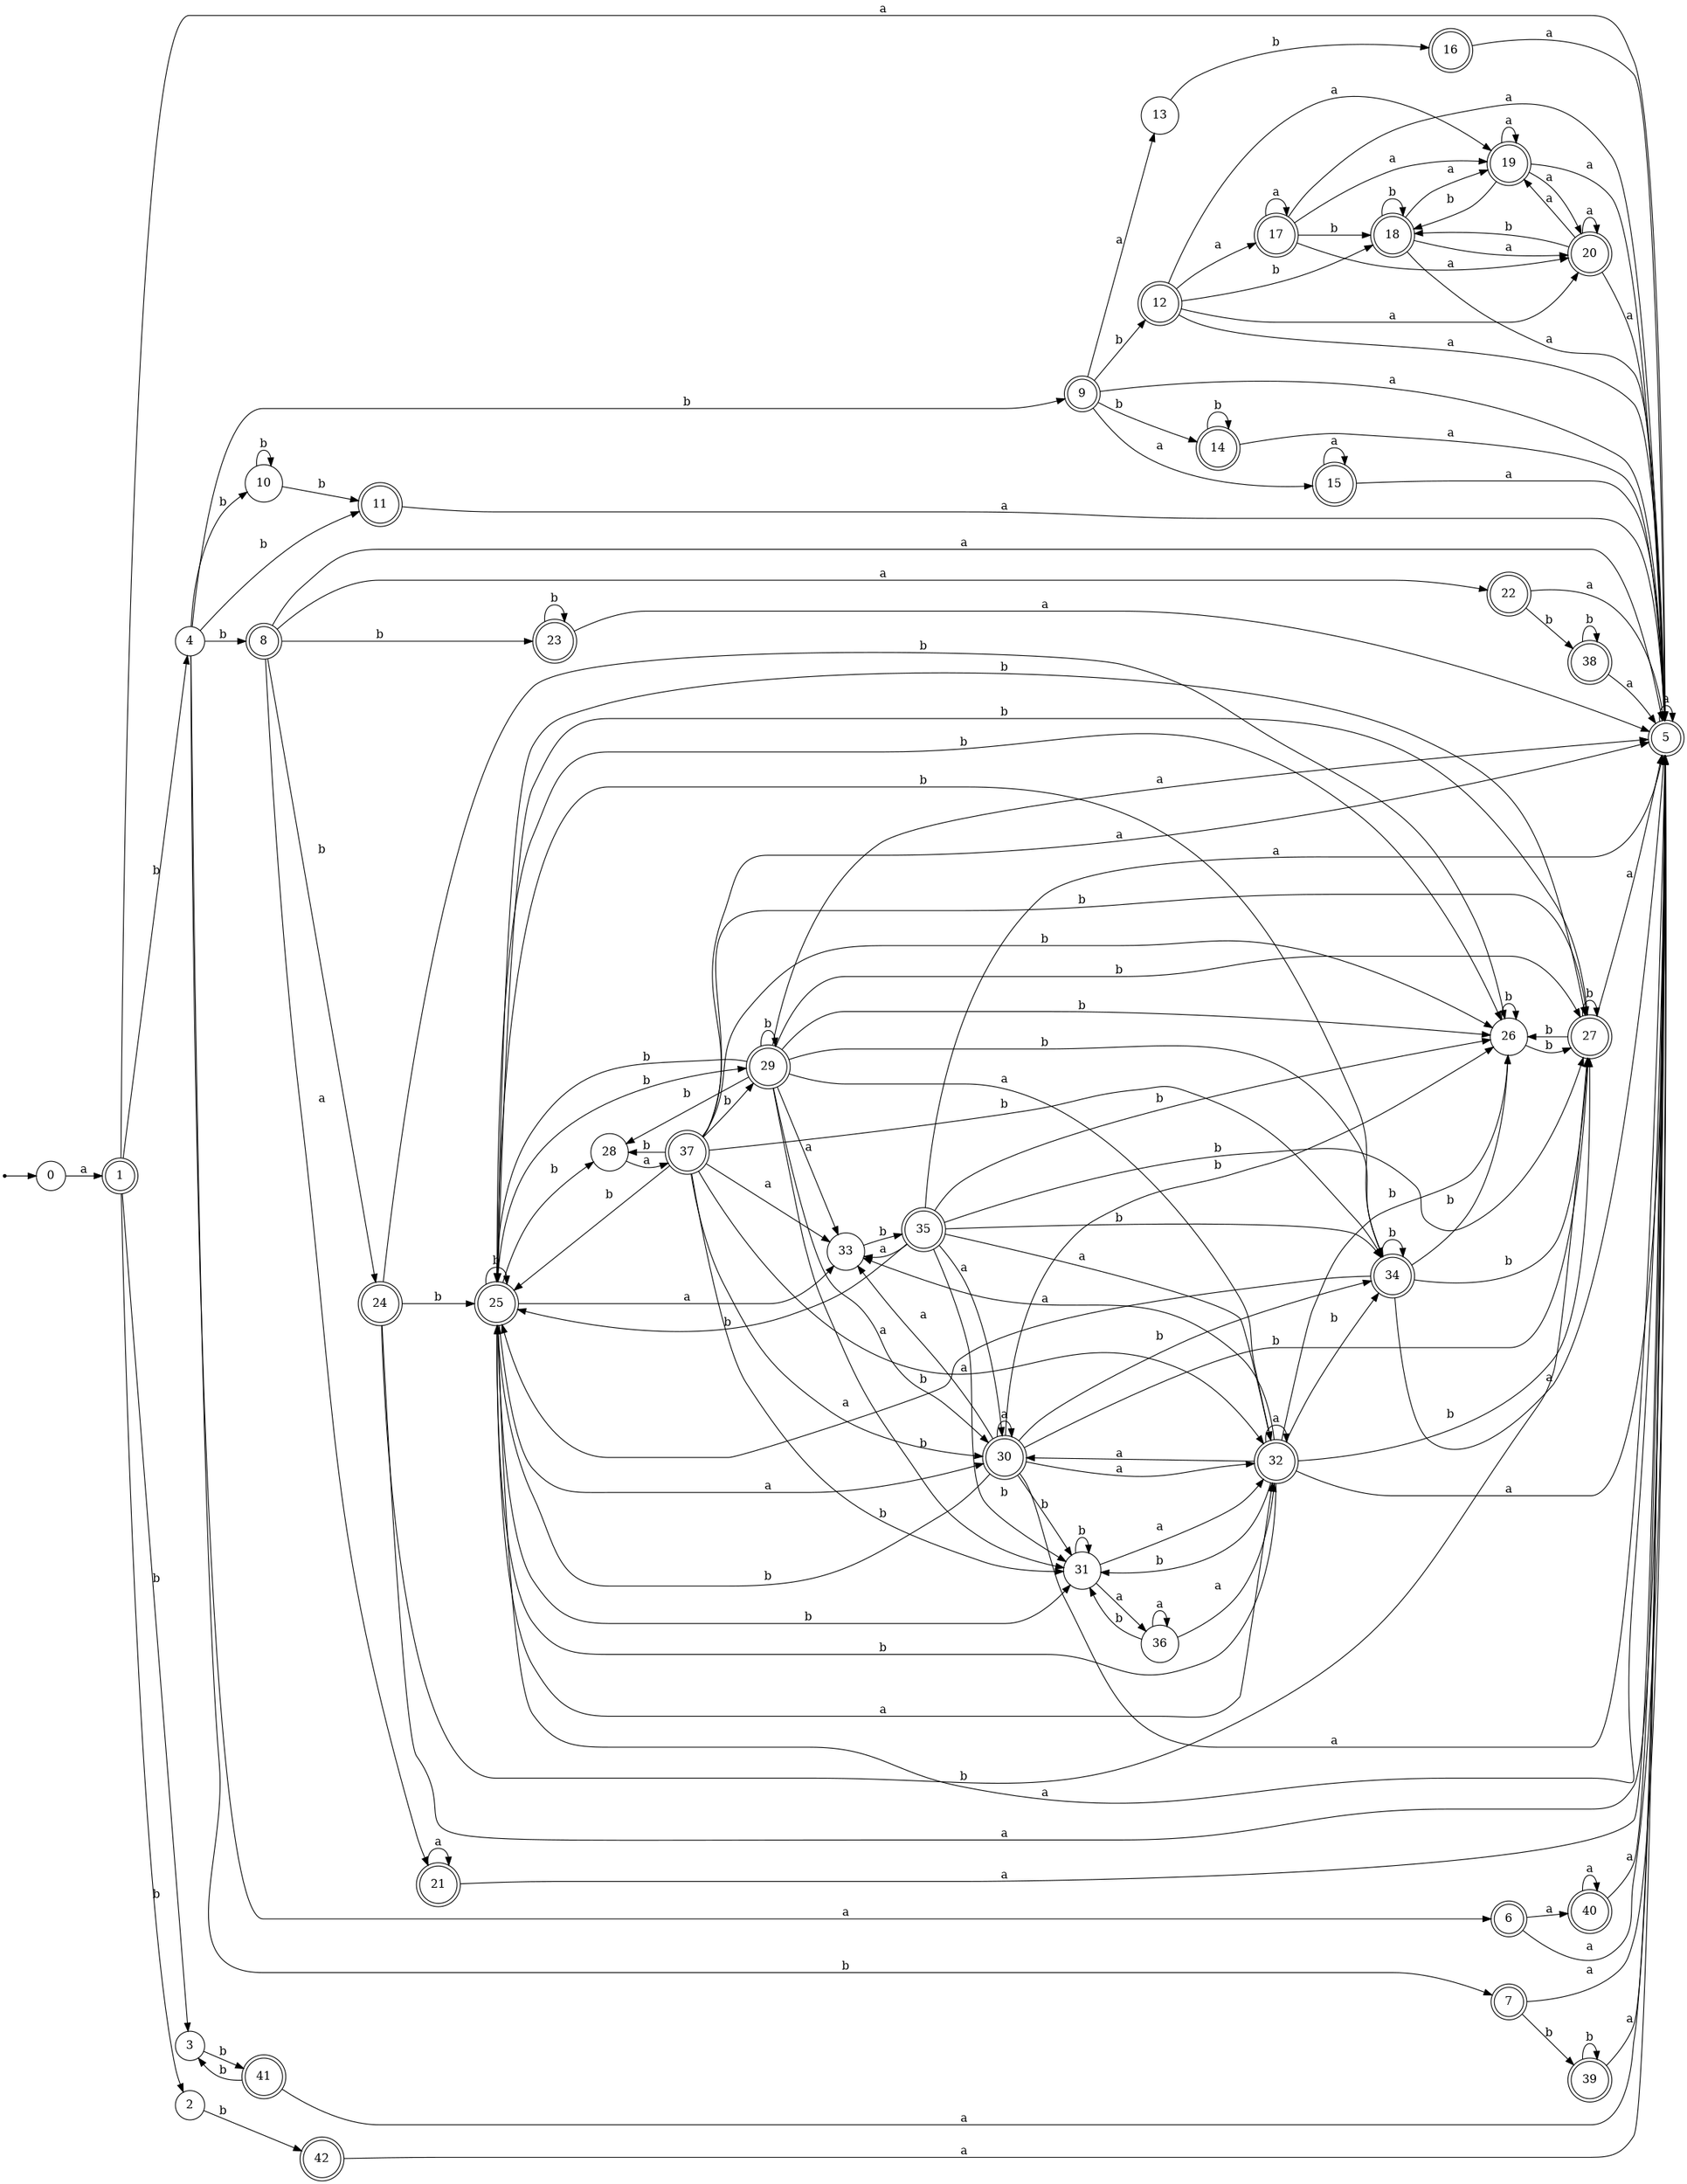 digraph finite_state_machine {
rankdir=LR;
size="20,20";
node [shape = point]; "dummy0"
node [shape = circle]; "0";
"dummy0" -> "0";
node [shape = doublecircle]; "1";node [shape = circle]; "2";
node [shape = circle]; "3";
node [shape = circle]; "4";
node [shape = doublecircle]; "5";node [shape = doublecircle]; "6";node [shape = doublecircle]; "7";node [shape = doublecircle]; "8";node [shape = doublecircle]; "9";node [shape = circle]; "10";
node [shape = doublecircle]; "11";node [shape = doublecircle]; "12";node [shape = circle]; "13";
node [shape = doublecircle]; "14";node [shape = doublecircle]; "15";node [shape = doublecircle]; "16";node [shape = doublecircle]; "17";node [shape = doublecircle]; "18";node [shape = doublecircle]; "19";node [shape = doublecircle]; "20";node [shape = doublecircle]; "21";node [shape = doublecircle]; "22";node [shape = doublecircle]; "23";node [shape = doublecircle]; "24";node [shape = doublecircle]; "25";node [shape = circle]; "26";
node [shape = doublecircle]; "27";node [shape = circle]; "28";
node [shape = doublecircle]; "29";node [shape = doublecircle]; "30";node [shape = circle]; "31";
node [shape = doublecircle]; "32";node [shape = circle]; "33";
node [shape = doublecircle]; "34";node [shape = doublecircle]; "35";node [shape = circle]; "36";
node [shape = doublecircle]; "37";node [shape = doublecircle]; "38";node [shape = doublecircle]; "39";node [shape = doublecircle]; "40";node [shape = doublecircle]; "41";node [shape = doublecircle]; "42";"0" -> "1" [label = "a"];
 "1" -> "2" [label = "b"];
 "1" -> "3" [label = "b"];
 "1" -> "4" [label = "b"];
 "1" -> "5" [label = "a"];
 "5" -> "5" [label = "a"];
 "4" -> "6" [label = "a"];
 "4" -> "7" [label = "b"];
 "4" -> "8" [label = "b"];
 "4" -> "9" [label = "b"];
 "4" -> "10" [label = "b"];
 "4" -> "11" [label = "b"];
 "11" -> "5" [label = "a"];
 "10" -> "10" [label = "b"];
 "10" -> "11" [label = "b"];
 "9" -> "12" [label = "b"];
 "9" -> "14" [label = "b"];
 "9" -> "5" [label = "a"];
 "9" -> "13" [label = "a"];
 "9" -> "15" [label = "a"];
 "15" -> "5" [label = "a"];
 "15" -> "15" [label = "a"];
 "14" -> "14" [label = "b"];
 "14" -> "5" [label = "a"];
 "13" -> "16" [label = "b"];
 "16" -> "5" [label = "a"];
 "12" -> "17" [label = "a"];
 "12" -> "19" [label = "a"];
 "12" -> "20" [label = "a"];
 "12" -> "5" [label = "a"];
 "12" -> "18" [label = "b"];
 "20" -> "19" [label = "a"];
 "20" -> "20" [label = "a"];
 "20" -> "5" [label = "a"];
 "20" -> "18" [label = "b"];
 "19" -> "19" [label = "a"];
 "19" -> "20" [label = "a"];
 "19" -> "5" [label = "a"];
 "19" -> "18" [label = "b"];
 "18" -> "18" [label = "b"];
 "18" -> "19" [label = "a"];
 "18" -> "20" [label = "a"];
 "18" -> "5" [label = "a"];
 "17" -> "17" [label = "a"];
 "17" -> "19" [label = "a"];
 "17" -> "20" [label = "a"];
 "17" -> "5" [label = "a"];
 "17" -> "18" [label = "b"];
 "8" -> "5" [label = "a"];
 "8" -> "21" [label = "a"];
 "8" -> "22" [label = "a"];
 "8" -> "24" [label = "b"];
 "8" -> "23" [label = "b"];
 "24" -> "25" [label = "b"];
 "24" -> "26" [label = "b"];
 "24" -> "27" [label = "b"];
 "24" -> "5" [label = "a"];
 "27" -> "25" [label = "b"];
 "27" -> "26" [label = "b"];
 "27" -> "27" [label = "b"];
 "27" -> "5" [label = "a"];
 "26" -> "26" [label = "b"];
 "26" -> "27" [label = "b"];
 "25" -> "34" [label = "b"];
 "25" -> "25" [label = "b"];
 "25" -> "26" [label = "b"];
 "25" -> "27" [label = "b"];
 "25" -> "28" [label = "b"];
 "25" -> "29" [label = "b"];
 "25" -> "31" [label = "b"];
 "25" -> "32" [label = "a"];
 "25" -> "33" [label = "a"];
 "25" -> "5" [label = "a"];
 "25" -> "30" [label = "a"];
 "34" -> "27" [label = "b"];
 "34" -> "25" [label = "b"];
 "34" -> "34" [label = "b"];
 "34" -> "26" [label = "b"];
 "34" -> "5" [label = "a"];
 "33" -> "35" [label = "b"];
 "35" -> "32" [label = "a"];
 "35" -> "33" [label = "a"];
 "35" -> "5" [label = "a"];
 "35" -> "30" [label = "a"];
 "35" -> "34" [label = "b"];
 "35" -> "25" [label = "b"];
 "35" -> "26" [label = "b"];
 "35" -> "27" [label = "b"];
 "35" -> "31" [label = "b"];
 "32" -> "32" [label = "a"];
 "32" -> "33" [label = "a"];
 "32" -> "5" [label = "a"];
 "32" -> "30" [label = "a"];
 "32" -> "34" [label = "b"];
 "32" -> "25" [label = "b"];
 "32" -> "26" [label = "b"];
 "32" -> "27" [label = "b"];
 "32" -> "31" [label = "b"];
 "31" -> "31" [label = "b"];
 "31" -> "32" [label = "a"];
 "31" -> "36" [label = "a"];
 "36" -> "32" [label = "a"];
 "36" -> "36" [label = "a"];
 "36" -> "31" [label = "b"];
 "30" -> "32" [label = "a"];
 "30" -> "33" [label = "a"];
 "30" -> "5" [label = "a"];
 "30" -> "30" [label = "a"];
 "30" -> "34" [label = "b"];
 "30" -> "25" [label = "b"];
 "30" -> "26" [label = "b"];
 "30" -> "27" [label = "b"];
 "30" -> "31" [label = "b"];
 "29" -> "34" [label = "b"];
 "29" -> "25" [label = "b"];
 "29" -> "26" [label = "b"];
 "29" -> "27" [label = "b"];
 "29" -> "28" [label = "b"];
 "29" -> "29" [label = "b"];
 "29" -> "31" [label = "b"];
 "29" -> "32" [label = "a"];
 "29" -> "33" [label = "a"];
 "29" -> "5" [label = "a"];
 "29" -> "30" [label = "a"];
 "28" -> "37" [label = "a"];
 "37" -> "34" [label = "b"];
 "37" -> "25" [label = "b"];
 "37" -> "26" [label = "b"];
 "37" -> "27" [label = "b"];
 "37" -> "28" [label = "b"];
 "37" -> "29" [label = "b"];
 "37" -> "31" [label = "b"];
 "37" -> "32" [label = "a"];
 "37" -> "33" [label = "a"];
 "37" -> "5" [label = "a"];
 "37" -> "30" [label = "a"];
 "23" -> "23" [label = "b"];
 "23" -> "5" [label = "a"];
 "22" -> "38" [label = "b"];
 "22" -> "5" [label = "a"];
 "38" -> "38" [label = "b"];
 "38" -> "5" [label = "a"];
 "21" -> "5" [label = "a"];
 "21" -> "21" [label = "a"];
 "7" -> "39" [label = "b"];
 "7" -> "5" [label = "a"];
 "39" -> "39" [label = "b"];
 "39" -> "5" [label = "a"];
 "6" -> "40" [label = "a"];
 "6" -> "5" [label = "a"];
 "40" -> "40" [label = "a"];
 "40" -> "5" [label = "a"];
 "3" -> "41" [label = "b"];
 "41" -> "3" [label = "b"];
 "41" -> "5" [label = "a"];
 "2" -> "42" [label = "b"];
 "42" -> "5" [label = "a"];
 }
